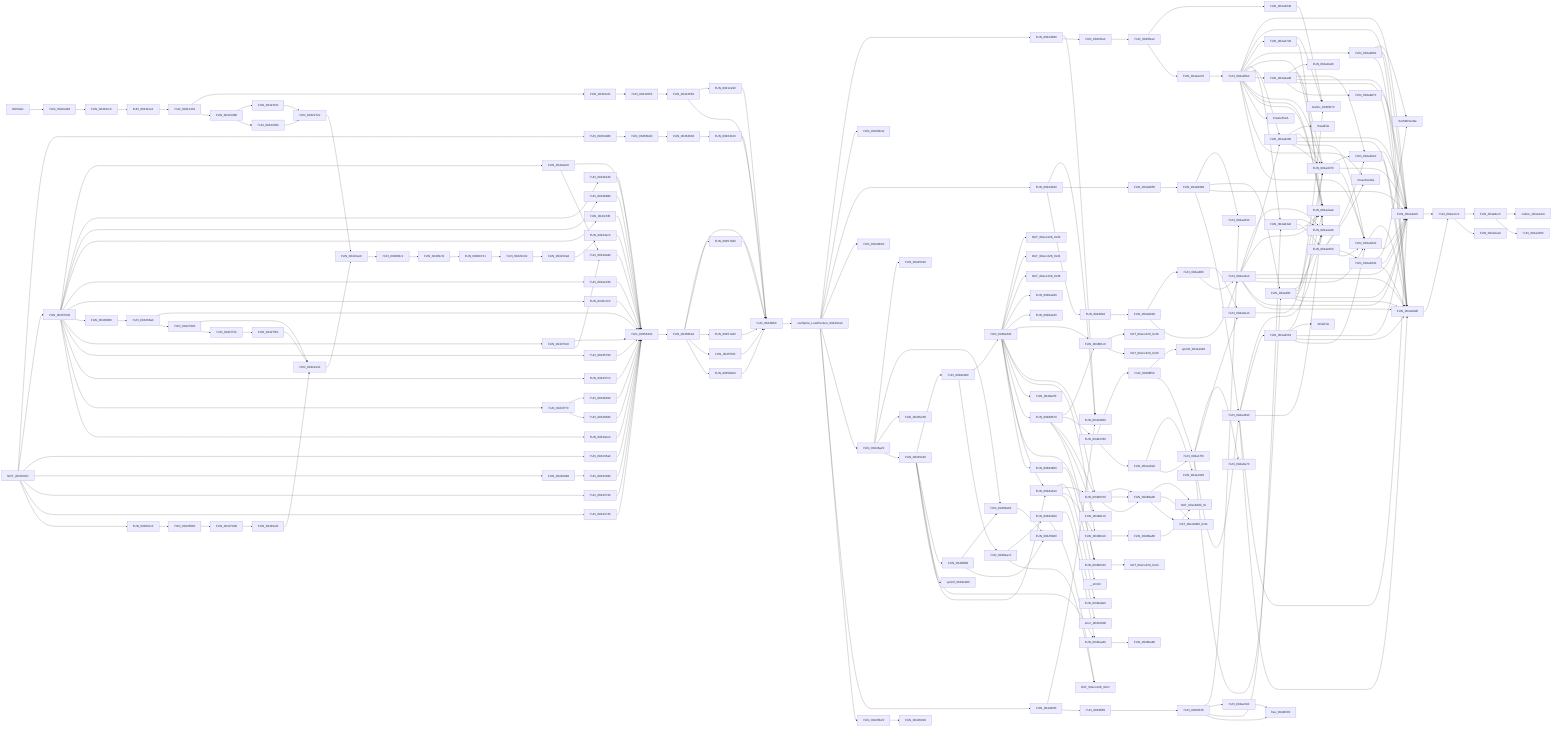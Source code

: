 flowchart LR
  WinMain --> FUN_0049cd40
  FUN_0049cd40 --> FUN_00423cc0
  FUN_00423cc0 --> FUN_004112e1
  FUN_004112e1 --> FUN_00411361
  FUN_00411361 --> FUN_00423efd
  FUN_00423efd --> FUN_00411950
  FUN_00411950 --> FUN_00412650
  FUN_00412650 --> FUN_00412e90
  FUN_00412e90 --> FUN_00446fb0
  FUN_00412650 --> FUN_00446fb0
  FUN_00457bd0 --> FUN_00446fb0
  FUN_00457ed0 --> FUN_00446fb0
  FUN_00457fd0 --> FUN_00446fb0
  FUN_004580e0 --> FUN_00446fb0
  FUN_004586e0 --> FUN_00446fb0
  FUN_004586e0 --> FUN_00457bd0
  FUN_004586e0 --> FUN_00457ed0
  FUN_004586e0 --> FUN_00457fd0
  FUN_004586e0 --> FUN_004580e0
  FUN_00464010 --> FUN_00446fb0
  FUN_00446fb0 --> swrSprite_LoadTexture_00446ca0
  FUN_00454d40 --> FUN_004586e0
  FUN_0043abc0 --> FUN_00454d40
  FUN_0043b240 --> FUN_00454d40
  FUN_0043b880 --> FUN_00454d40
  FUN_0043c6f0 --> FUN_00454d40
  FUN_0043da90 --> FUN_00454d40
  FUN_0043e330 --> FUN_00454d40
  FUN_0045c3c0 --> FUN_00454d40
  FUN_004336a0 --> FUN_00454d40
  FUN_004336d0 --> FUN_00454d40
  FUN_00433720 --> FUN_00454d40
  FUN_00433740 --> FUN_00454d40
  FUN_00434ec0 --> FUN_00454d40
  FUN_00435700 --> FUN_00454d40
  FUN_004367c0 --> FUN_00454d40
  FUN_004368a0 --> FUN_00454d40
  FUN_004376c0 --> FUN_00454d40
  FUN_00438d20 --> FUN_00454d40
  FUN_004396d0 --> FUN_00454d40
  FUN_00439ce0 --> FUN_00454d40
  FUN_00464630 --> FUN_00464010
  FUN_00466bd0 --> FUN_00464630
  FUN_0045dd80 --> FUN_00466bd0
  NOT_INVOKED --> FUN_0045dd80
  FUN_00457620 --> FUN_0043abc0
  FUN_00457620 --> FUN_0043b240
  FUN_00457620 --> FUN_0043b880
  FUN_00457620 --> FUN_0043c6f0
  FUN_00457620 --> FUN_0043e330
  FUN_00457620 --> FUN_0045c3c0
  NOT_INVOKED --> FUN_00457620
  NOT_INVOKED --> FUN_004336a0
  FUN_0043abc0 --> FUN_0043da90
  FUN_004376c0 --> FUN_0043da90
  FUN_00420d90 --> FUN_004336d0
  NOT_INVOKED --> FUN_00420d90
  NOT_INVOKED --> FUN_00433720
  NOT_INVOKED --> FUN_00433740
  FUN_004233a0 --> FUN_00434ec0
  FUN_00422c0d --> FUN_004233a0
  FUN_0040b731 --> FUN_00422c0d
  FUN_00409cf1 --> FUN_0040b731
  FUN_004083c1 --> FUN_00409cf1
  FUN_00422ac0 --> FUN_004083c1
  FUN_004227e0 --> FUN_00422ac0
  FUN_00422e30 --> FUN_00422ac0
  FUN_00421f30 --> FUN_004227e0
  FUN_00422060 --> FUN_004227e0
  FUN_00421d90 --> FUN_00421f30
  FUN_00411361 --> FUN_00421d90
  FUN_00421d90 --> FUN_00422060
  FUN_00449ef0 --> FUN_00422e30
  FUN_00427d90 --> FUN_00422e30
  FUN_00427fb0 --> FUN_00422e30
  FUN_004270d0 --> FUN_00449ef0
  FUN_00445980 --> FUN_004270d0
  FUN_00406cc0 --> FUN_00445980
  NOT_INVOKED --> FUN_00406cc0
  FUN_004368a0 --> FUN_00427d90
  FUN_00427f10 --> FUN_00427fb0
  FUN_00427d90 --> FUN_00427f10
  FUN_00436860 --> FUN_004368a0
  FUN_00457620 --> FUN_00436860
  FUN_00457620 --> FUN_004376c0
  FUN_00457620 --> FUN_00435700
  FUN_00457620 --> FUN_004367c0
  FUN_00437f70 --> FUN_00438d20
  FUN_00457620 --> FUN_00437f70
  FUN_00437f70 --> FUN_004396d0
  FUN_00457620 --> FUN_00439ce0
  swrSprite_LoadTexture_00446ca0 --> FUN_0042d680
  swrSprite_LoadTexture_00446ca0 --> FUN_00445b40
  swrSprite_LoadTexture_00446ca0 --> FUN_0042d640
  swrSprite_LoadTexture_00446ca0 --> FUN_00446b60
  swrSprite_LoadTexture_00446ca0 --> FUN_00446a20
  swrSprite_LoadTexture_00446ca0 --> FUN_0042d6f0
  swrSprite_LoadTexture_00446ca0 --> FUN_00445b20
  FUN_00445b20 --> FUN_00426910
  FUN_0042d6f0 --> FUN_0042d600
  FUN_0042d6f0 --> FUN_0049f0f0
  FUN_0049f0f0 --> FUN_0049f130
  FUN_0049f130 --> FUN_004a2d30
  FUN_0049f130 --> FUN_004a2cb0
  FUN_004a2cb0 --> free_0049f200
  FUN_0049f130 --> FUN_004a03e0
  FUN_0049f130 --> free_0049f200
  FUN_00446a20 --> FUN_00445c90
  FUN_00446a20 --> FUN_00408e60
  FUN_00408e60 --> FUN_00445b60
  FUN_00446a20 --> FUN_00445e50
  FUN_00446a20 --> FUN_00445cd0
  FUN_00445cd0 --> FUN_0048e680
  FUN_0048e680 --> FUN_0048e6d0
  FUN_0048e6d0 --> DAT_00ecc428_0x30
  FUN_0048e6d0 --> DAT_00ecc428_0x34
  FUN_0048e6d0 --> DAT_00ecc428_0x38
  FUN_0048e6d0 --> FUN_0048a2d0
  FUN_0048e6d0 --> FUN_0048a230
  FUN_0048e6d0 --> FUN_004881c0
  FUN_004881c0 --> DAT_00ecc420_0x18
  FUN_004881c0 --> DAT_00ecc420_0x20
  FUN_0048e6d0 --> FUN_00488370
  FUN_00488370 --> FUN_00489a00
  FUN_00489a00 --> DAT_00ec8d00_6c
  FUN_0048e6d0 --> FUN_004883c0
  FUN_004883c0 --> FUN_00489a60
  FUN_00489a60 --> DAT_00ec8d00_6c
  FUN_0048e6d0 --> FUN_0048a2f0
  FUN_0048e6d0 --> FUN_00488670
  FUN_00488670 --> FUN_004881c0
  FUN_00488670 --> FUN_00484780
  FUN_00484780 --> FUN_0049f850
  FUN_0049f850 --> sprintf_004a1920
  FUN_0049f850 --> FUN_004a17f0
  FUN_004a17f0 --> FUN_004a6a70
  FUN_004a17f0 --> FUN_004a6a10
  FUN_004a6a10 --> malloc_0049f270
  FUN_004a17f0 --> FUN_004a4490
  FUN_004a17f0 --> FUN_004a3ff0
  FUN_00484780 --> FUN_004a10e0
  FUN_004a10e0 --> FUN_004a1920
  FUN_004a10e0 --> FUN_004a17f0
  FUN_00488670 --> FUN_00488370
  FUN_00488370 --> FUN_00489a00
  FUN_00489a00 --> DAT_00ec8d00_0x6c
  FUN_00488670 --> FUN_0048d1c0
  FUN_00488670 --> FUN_00488310
  FUN_00488310 --> DAT_00ecc420_0x24
  FUN_0048e6d0 --> FUN_0048a5e0
  FUN_0048a5e0 --> FUN_0048a9e0
  FUN_0048a5e0 --> FUN_00488370
  FUN_00488370 --> FUN_00489a00
  FUN_00489a00 --> DAT_00ec8d00_0x6c
  FUN_0048a5e0 --> FUN_004883c0
  FUN_0048a5e0 --> error_00401000
  FUN_0048e6d0 --> FUN_00488310
  FUN_0048e6d0 --> FUN_00484860
  FUN_00484860 --> __strrchr
  FUN_0048e680 --> FUN_0048eac0
  FUN_0048eac0 --> FUN_0048eb00
  FUN_0048eb00 --> FUN_0048aa40
  FUN_0048aa40 --> FUN_0048ba90
  FUN_0048eb00 --> DAT_00ecc428_0x24
  FUN_0048eac0 --> DAT_00ecc428_0x24
  FUN_00445cd0 --> FUN_00408fb0
  FUN_00408fb0 --> FUN_00408e60
  FUN_00408fb0 --> FUN_00445b60
  FUN_00445cd0 --> sprintf_0049eb80
  FUN_00445cd0 --> FUN_0048aa40
  FUN_00445cd0 --> FUN_0048a5e0
  FUN_0042d680 --> FUN_0042d600
  FUN_0042d680 --> FUN_0049f1e0
  FUN_0049f1e0 --> FUN_0049f1a0
  FUN_0049f1a0 --> FUN_004a3040
  FUN_004a3040 --> malloc_0049f270
  FUN_0049f1a0 --> FUN_004a2e70
  FUN_004a2e70 --> FUN_004a05b0
  FUN_004a05b0 --> FUN_004a3dc0
  FUN_004a05b0 --> FUN_004a3dd0
  FUN_004a05b0 --> FUN_004a4720
  FUN_004a4720 --> malloc_0049f270
  FUN_004a4720 --> FUN_004a4a30
  FUN_004a05b0 --> FUN_004a4890
  FUN_004a4890 --> SetStdHandle
  FUN_004a4890 --> FUN_004a3dc0
  FUN_004a4890 --> FUN_004a3dd0
  FUN_004a05b0 --> FUN_004a03e0
  FUN_004a03e0 --> FUN_004a4a30
  FUN_004a03e0 --> FUN_004a0450
  FUN_004a0450 --> FUN_004a49e0
  FUN_004a0450 --> CloseHandle
  FUN_004a0450 --> FUN_004a4940
  FUN_004a4940 --> SetStdHandle
  FUN_004a4940 --> FUN_004a3dc0
  FUN_004a4940 --> FUN_004a3dd0
  FUN_004a0450 --> FUN_004a3d40
  FUN_004a03e0 --> FUN_004a4aa0
  FUN_004a05b0 --> FUN_004a4aa0
  FUN_004a05b0 --> FUN_004a4260
  FUN_004a4260 --> ReadFile
  FUN_004a4260 --> FUN_004a4070
  FUN_004a4260 --> FUN_004a3dc0
  FUN_004a4260 --> FUN_004a3dd0
  FUN_004a4260 --> FUN_004a3d40
  FUN_004a05b0 --> FUN_004a4ad0
  FUN_004a4ad0 --> FUN_004a0a30
  FUN_004a4ad0 --> FUN_004a4070
  FUN_004a4ad0 --> FUN_004a49e0
  FUN_004a4ad0 --> FUN_004a3dc0
  FUN_004a4ad0 --> FUN_004a3dd0
  FUN_004a4ad0 --> FUN_004a8d70
  FUN_004a8d70 --> FUN_004a3dc0
  FUN_004a05b0 --> FUN_004a4070
  FUN_004a05b0 --> FUN_004a4aa0
  FUN_004a05b0 --> FUN_004a4aa0
  FUN_004a05b0 --> CreateFileA
  FUN_004a05b0 --> CloseHandle
  FUN_004a05b0 --> FUN_004a3d40
  FUN_0042d640 --> FUN_0042d600
  FUN_0042d640 --> FUN_004a0950
  FUN_0042d640 --> FUN_0049ffe0
  FUN_0049ffe0 --> FUN_004a0020
  FUN_004a0020 --> FUN_004a40f0
  FUN_004a40f0 --> FUN_004a6a10
  FUN_004a40f0 --> FUN_004a41e0
  FUN_004a0020 --> FUN_004a41e0
  FUN_004a41e0 --> FUN_004a4a30
  FUN_004a41e0 --> FUN_004a4260
  FUN_004a4260 --> FUN_004a4070
  FUN_004a4070 --> FUN_004a49e0
  FUN_004a49e0 --> FUN_004a3dc0
  FUN_004a3dc0 --> FUN_004a3cc0
  FUN_004a3cc0 --> FUN_004a8cc0
  FUN_004a8cc0 --> malloc_004a34c0
  FUN_004a8cc0 --> FUN_004a3950
  FUN_004a3cc0 --> FUN_004a3ca0
  FUN_004a49e0 --> FUN_004a3dd0
  FUN_004a3dd0 --> FUN_004a3cc0
  FUN_004a4070 --> FUN_004a3dc0
  FUN_004a4070 --> FUN_004a3d40
  FUN_004a3d40 --> FUN_004a3dd0
  FUN_004a3d40 --> FUN_004a3dc0
  FUN_004a41e0 --> FUN_004a4aa0
  FUN_004a41e0 --> FUN_004a3dc0
  FUN_004a41e0 --> FUN_004a3dd0
  FUN_004a41e0 --> FUN_004a3d40
  FUN_004a41e0 --> FUN_004a3dc0
  FUN_004a41e0 --> FUN_004a3dd0
  FUN_004a0950 --> FUN_004a0990
  FUN_004a0990 --> FUN_004a2d30
  FUN_004a0990 --> FUN_004a3ff0
  FUN_004a3ff0 --> FUN_004a4a30
  FUN_004a3ff0 --> FUN_004a4070
  FUN_004a3ff0 --> FUN_004a4aa0
  FUN_004a3ff0 --> FUN_004a3dc0
  FUN_004a3ff0 --> FUN_004a3dd0
  FUN_004a0990 --> FUN_004a3dc0
  FUN_004a0990 --> FUN_004a4490
  FUN_004a4490 --> FUN_004a4a30
  FUN_004a4490 --> FUN_004a4510
  FUN_004a4490 --> FUN_004a4aa0
  FUN_004a4490 --> FUN_004a3dc0
  FUN_004a4490 --> FUN_004a3dd0
  FUN_004a4510 --> FUN_004a4070
  FUN_004a4510 --> WriteFile
  FUN_004a4510 --> FUN_004a3dc0
  FUN_004a4510 --> FUN_004a3dd0
  FUN_004a4510 --> FUN_004a3d40